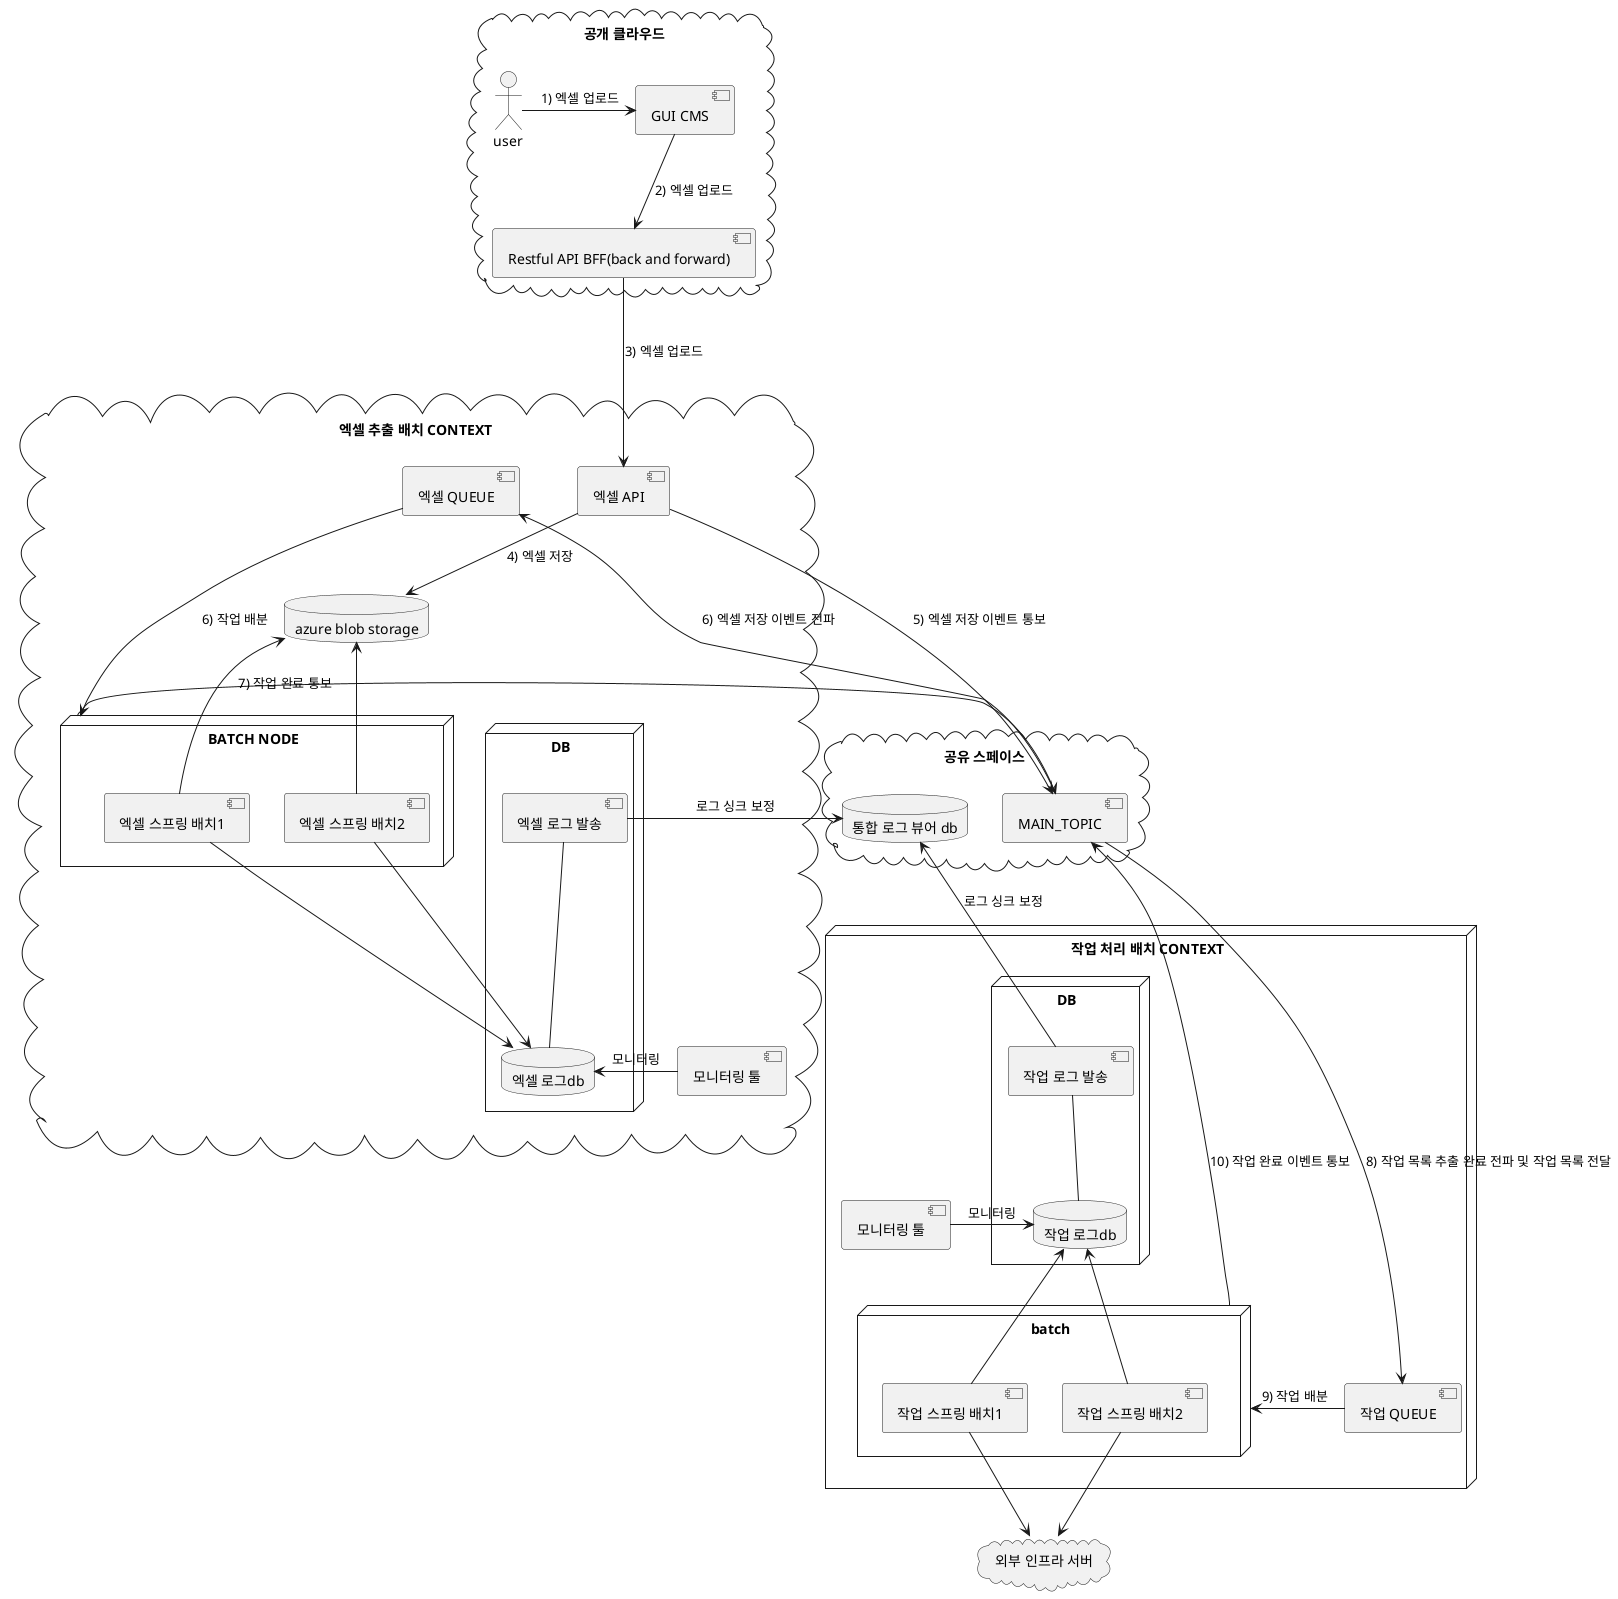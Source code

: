 @startuml

cloud "공개 클라우드"{
actor user as u
component "GUI CMS" as cms
component "Restful API BFF(back and forward)" as eas
}
cloud "공유 스페이스"{
    component "MAIN_TOPIC" as asb
    database "통합 로그 뷰어 db" as total_log_db
}
cloud "엑셀 추출 배치 CONTEXT" as en{
    component "엑셀 API" as en_api
    component "엑셀 QUEUE" as q1
    node "BATCH NODE" as en_batch{
        component "엑셀 스프링 배치1" as en_1
        component "엑셀 스프링 배치2" as en_2
    }
    component "모니터링 툴" as en_cms
    database "azure blob storage" as db
    db <-- en_1
    db <-- en_2
    node "DB" as en_db{
        component "엑셀 로그 발송" as en_log
        database "엑셀 로그db" as log_db
    }
    en_cms -> log_db : 모니터링
    en_1 --> log_db
    en_2 -> log_db
    en_log -- log_db
    en_log --> total_log_db : 로그 싱크 보정
}
node "작업 처리 배치 CONTEXT" as psn{
    component "작업 QUEUE" as q2
    node "batch" as psn_batch{
        component "작업 스프링 배치1" as psn_b_1
        component "작업 스프링 배치2" as psn_b_2
    }
    component "모니터링 툴" as psn_cms
    node "DB" as psn_db{
        component "작업 로그 발송" as psn_log
        database "작업 로그db" as log_db2
    }
    psn_cms -> log_db2 : 모니터링
    log_db2 <-- psn_b_2
    log_db2 <-- psn_b_1
    total_log_db <-- psn_log : 로그 싱크 보정
    psn_log -- log_db2
}


cloud "외부 인프라 서버" as eps

psn_b_1 --> eps
psn_b_2 --> eps

u -> cms : 1) 엑셀 업로드
cms --> eas : 2) 엑셀 업로드
eas ---> en_api: 3) 엑셀 업로드
en_api --> db : 4) 엑셀 저장
en_api --> asb : 5) 엑셀 저장 이벤트 통보
asb --> q1 : 6) 엑셀 저장 이벤트 전파
q1 ---> en_batch : 6) 작업 배분
en_batch -> asb : 7) 작업 완료 통보
asb --> q2 : 8) 작업 목록 추출 완료 전파 및 작업 목록 전달
q2 -> psn_batch : 9) 작업 배분
asb <-- psn_batch : 10) 작업 완료 이벤트 통보
@enduml